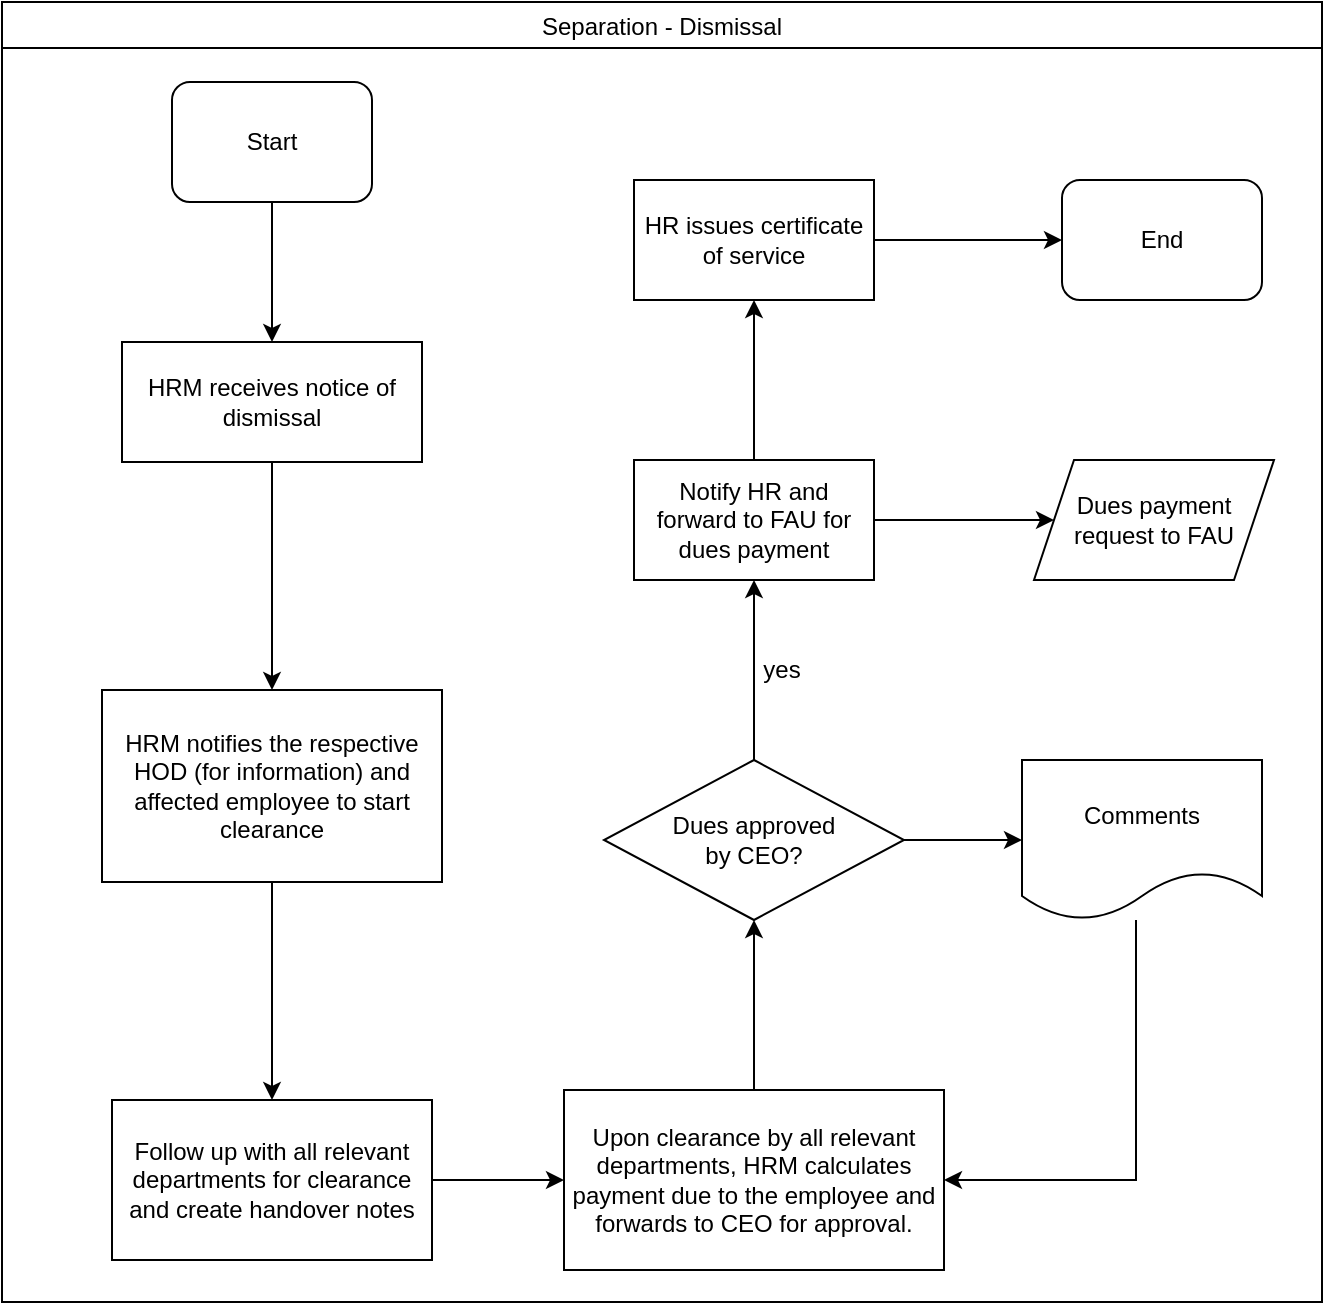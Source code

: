 <mxfile version="14.9.3" type="github">
  <diagram id="qOcBmw8Zwk8uEmASGacA" name="Page-1">
    <mxGraphModel dx="1038" dy="508" grid="1" gridSize="10" guides="1" tooltips="1" connect="1" arrows="1" fold="1" page="1" pageScale="1" pageWidth="1169" pageHeight="827" math="0" shadow="0">
      <root>
        <mxCell id="0" />
        <mxCell id="1" parent="0" />
        <mxCell id="4Rs-yHZd5TwEW7vYm-YB-1" value="Separation - Dismissal" style="swimlane;fontStyle=0" vertex="1" parent="1">
          <mxGeometry x="10" y="10" width="660" height="650" as="geometry" />
        </mxCell>
        <mxCell id="4Rs-yHZd5TwEW7vYm-YB-2" value="Start" style="rounded=1;whiteSpace=wrap;html=1;" vertex="1" parent="4Rs-yHZd5TwEW7vYm-YB-1">
          <mxGeometry x="85" y="40" width="100" height="60" as="geometry" />
        </mxCell>
        <mxCell id="4Rs-yHZd5TwEW7vYm-YB-3" value="" style="edgeStyle=orthogonalEdgeStyle;rounded=0;orthogonalLoop=1;jettySize=auto;html=1;" edge="1" parent="4Rs-yHZd5TwEW7vYm-YB-1" source="4Rs-yHZd5TwEW7vYm-YB-4" target="4Rs-yHZd5TwEW7vYm-YB-7">
          <mxGeometry relative="1" as="geometry" />
        </mxCell>
        <mxCell id="4Rs-yHZd5TwEW7vYm-YB-4" value="&lt;span lang=&quot;EN-GB&quot;&gt;HRM receives notice of dismissal &lt;/span&gt;" style="rounded=0;whiteSpace=wrap;html=1;" vertex="1" parent="4Rs-yHZd5TwEW7vYm-YB-1">
          <mxGeometry x="60" y="170" width="150" height="60" as="geometry" />
        </mxCell>
        <mxCell id="4Rs-yHZd5TwEW7vYm-YB-5" value="" style="edgeStyle=orthogonalEdgeStyle;rounded=0;orthogonalLoop=1;jettySize=auto;html=1;" edge="1" parent="4Rs-yHZd5TwEW7vYm-YB-1" source="4Rs-yHZd5TwEW7vYm-YB-2" target="4Rs-yHZd5TwEW7vYm-YB-4">
          <mxGeometry relative="1" as="geometry">
            <mxPoint x="135" y="180" as="targetPoint" />
          </mxGeometry>
        </mxCell>
        <mxCell id="4Rs-yHZd5TwEW7vYm-YB-6" value="" style="edgeStyle=orthogonalEdgeStyle;rounded=0;orthogonalLoop=1;jettySize=auto;html=1;entryX=0.5;entryY=0;entryDx=0;entryDy=0;exitX=0.5;exitY=1;exitDx=0;exitDy=0;" edge="1" parent="4Rs-yHZd5TwEW7vYm-YB-1" source="4Rs-yHZd5TwEW7vYm-YB-7" target="4Rs-yHZd5TwEW7vYm-YB-9">
          <mxGeometry relative="1" as="geometry">
            <mxPoint x="135" y="389" as="targetPoint" />
            <mxPoint x="135" y="324" as="sourcePoint" />
          </mxGeometry>
        </mxCell>
        <mxCell id="4Rs-yHZd5TwEW7vYm-YB-7" value="&lt;span lang=&quot;EN-GB&quot;&gt;HRM notifies the respective HOD (for information) and affected employee to start clearance&lt;br&gt;&lt;/span&gt;" style="rounded=0;whiteSpace=wrap;html=1;" vertex="1" parent="4Rs-yHZd5TwEW7vYm-YB-1">
          <mxGeometry x="50" y="344" width="170" height="96" as="geometry" />
        </mxCell>
        <mxCell id="4Rs-yHZd5TwEW7vYm-YB-8" value="" style="edgeStyle=orthogonalEdgeStyle;rounded=0;orthogonalLoop=1;jettySize=auto;html=1;" edge="1" parent="4Rs-yHZd5TwEW7vYm-YB-1" source="4Rs-yHZd5TwEW7vYm-YB-9" target="4Rs-yHZd5TwEW7vYm-YB-11">
          <mxGeometry relative="1" as="geometry" />
        </mxCell>
        <mxCell id="4Rs-yHZd5TwEW7vYm-YB-9" value="&lt;span lang=&quot;EN-GB&quot;&gt;Follow up with all relevant departments for clearance and create handover notes&lt;/span&gt;" style="rounded=0;whiteSpace=wrap;html=1;" vertex="1" parent="4Rs-yHZd5TwEW7vYm-YB-1">
          <mxGeometry x="55" y="549" width="160" height="80" as="geometry" />
        </mxCell>
        <mxCell id="4Rs-yHZd5TwEW7vYm-YB-10" value="" style="edgeStyle=orthogonalEdgeStyle;rounded=0;orthogonalLoop=1;jettySize=auto;html=1;" edge="1" parent="4Rs-yHZd5TwEW7vYm-YB-1" source="4Rs-yHZd5TwEW7vYm-YB-11" target="4Rs-yHZd5TwEW7vYm-YB-14">
          <mxGeometry relative="1" as="geometry" />
        </mxCell>
        <mxCell id="4Rs-yHZd5TwEW7vYm-YB-11" value="&lt;span lang=&quot;EN-GB&quot;&gt;Upon clearance by all relevant departments, HRM calculates payment due to the employee and forwards to CEO for approval.&lt;/span&gt;" style="rounded=0;whiteSpace=wrap;html=1;" vertex="1" parent="4Rs-yHZd5TwEW7vYm-YB-1">
          <mxGeometry x="281" y="544" width="190" height="90" as="geometry" />
        </mxCell>
        <mxCell id="4Rs-yHZd5TwEW7vYm-YB-12" value="" style="edgeStyle=orthogonalEdgeStyle;rounded=0;orthogonalLoop=1;jettySize=auto;html=1;" edge="1" parent="4Rs-yHZd5TwEW7vYm-YB-1" source="4Rs-yHZd5TwEW7vYm-YB-14" target="4Rs-yHZd5TwEW7vYm-YB-16">
          <mxGeometry relative="1" as="geometry" />
        </mxCell>
        <mxCell id="4Rs-yHZd5TwEW7vYm-YB-13" value="" style="edgeStyle=orthogonalEdgeStyle;rounded=0;orthogonalLoop=1;jettySize=auto;html=1;" edge="1" parent="4Rs-yHZd5TwEW7vYm-YB-1" source="4Rs-yHZd5TwEW7vYm-YB-14" target="4Rs-yHZd5TwEW7vYm-YB-19">
          <mxGeometry relative="1" as="geometry" />
        </mxCell>
        <mxCell id="4Rs-yHZd5TwEW7vYm-YB-14" value="&lt;div&gt;Dues approved&lt;/div&gt;&lt;div&gt; by CEO?&lt;/div&gt;" style="rhombus;whiteSpace=wrap;html=1;rounded=0;" vertex="1" parent="4Rs-yHZd5TwEW7vYm-YB-1">
          <mxGeometry x="301" y="379" width="150" height="80" as="geometry" />
        </mxCell>
        <mxCell id="4Rs-yHZd5TwEW7vYm-YB-15" value="" style="edgeStyle=orthogonalEdgeStyle;rounded=0;orthogonalLoop=1;jettySize=auto;html=1;entryX=1;entryY=0.5;entryDx=0;entryDy=0;exitX=0.475;exitY=1;exitDx=0;exitDy=0;exitPerimeter=0;" edge="1" parent="4Rs-yHZd5TwEW7vYm-YB-1" source="4Rs-yHZd5TwEW7vYm-YB-16" target="4Rs-yHZd5TwEW7vYm-YB-11">
          <mxGeometry relative="1" as="geometry">
            <mxPoint x="570" y="549" as="targetPoint" />
          </mxGeometry>
        </mxCell>
        <mxCell id="4Rs-yHZd5TwEW7vYm-YB-16" value="Comments" style="shape=document;whiteSpace=wrap;html=1;boundedLbl=1;rounded=0;" vertex="1" parent="4Rs-yHZd5TwEW7vYm-YB-1">
          <mxGeometry x="510" y="379" width="120" height="80" as="geometry" />
        </mxCell>
        <mxCell id="4Rs-yHZd5TwEW7vYm-YB-17" value="" style="edgeStyle=orthogonalEdgeStyle;rounded=0;orthogonalLoop=1;jettySize=auto;html=1;" edge="1" parent="4Rs-yHZd5TwEW7vYm-YB-1" source="4Rs-yHZd5TwEW7vYm-YB-19" target="4Rs-yHZd5TwEW7vYm-YB-22">
          <mxGeometry relative="1" as="geometry" />
        </mxCell>
        <mxCell id="4Rs-yHZd5TwEW7vYm-YB-18" value="" style="edgeStyle=orthogonalEdgeStyle;rounded=0;orthogonalLoop=1;jettySize=auto;html=1;" edge="1" parent="4Rs-yHZd5TwEW7vYm-YB-1" source="4Rs-yHZd5TwEW7vYm-YB-19" target="4Rs-yHZd5TwEW7vYm-YB-24">
          <mxGeometry relative="1" as="geometry" />
        </mxCell>
        <mxCell id="4Rs-yHZd5TwEW7vYm-YB-19" value="Notify HR and forward to FAU for dues payment" style="whiteSpace=wrap;html=1;rounded=0;" vertex="1" parent="4Rs-yHZd5TwEW7vYm-YB-1">
          <mxGeometry x="316" y="229" width="120" height="60" as="geometry" />
        </mxCell>
        <mxCell id="4Rs-yHZd5TwEW7vYm-YB-20" value="yes" style="text;html=1;strokeColor=none;fillColor=none;align=center;verticalAlign=middle;whiteSpace=wrap;rounded=0;" vertex="1" parent="4Rs-yHZd5TwEW7vYm-YB-1">
          <mxGeometry x="370" y="324" width="40" height="20" as="geometry" />
        </mxCell>
        <mxCell id="4Rs-yHZd5TwEW7vYm-YB-21" value="" style="edgeStyle=orthogonalEdgeStyle;rounded=0;orthogonalLoop=1;jettySize=auto;html=1;entryX=0;entryY=0.5;entryDx=0;entryDy=0;" edge="1" parent="4Rs-yHZd5TwEW7vYm-YB-1" source="4Rs-yHZd5TwEW7vYm-YB-22" target="4Rs-yHZd5TwEW7vYm-YB-23">
          <mxGeometry relative="1" as="geometry">
            <mxPoint x="516" y="119" as="targetPoint" />
          </mxGeometry>
        </mxCell>
        <mxCell id="4Rs-yHZd5TwEW7vYm-YB-22" value="HR issues certificate of service" style="whiteSpace=wrap;html=1;rounded=0;" vertex="1" parent="4Rs-yHZd5TwEW7vYm-YB-1">
          <mxGeometry x="316" y="89" width="120" height="60" as="geometry" />
        </mxCell>
        <mxCell id="4Rs-yHZd5TwEW7vYm-YB-23" value="End" style="rounded=1;whiteSpace=wrap;html=1;" vertex="1" parent="4Rs-yHZd5TwEW7vYm-YB-1">
          <mxGeometry x="530" y="89" width="100" height="60" as="geometry" />
        </mxCell>
        <mxCell id="4Rs-yHZd5TwEW7vYm-YB-24" value="Dues payment request to FAU" style="shape=parallelogram;perimeter=parallelogramPerimeter;whiteSpace=wrap;html=1;fixedSize=1;rounded=0;" vertex="1" parent="4Rs-yHZd5TwEW7vYm-YB-1">
          <mxGeometry x="516" y="229" width="120" height="60" as="geometry" />
        </mxCell>
      </root>
    </mxGraphModel>
  </diagram>
</mxfile>

